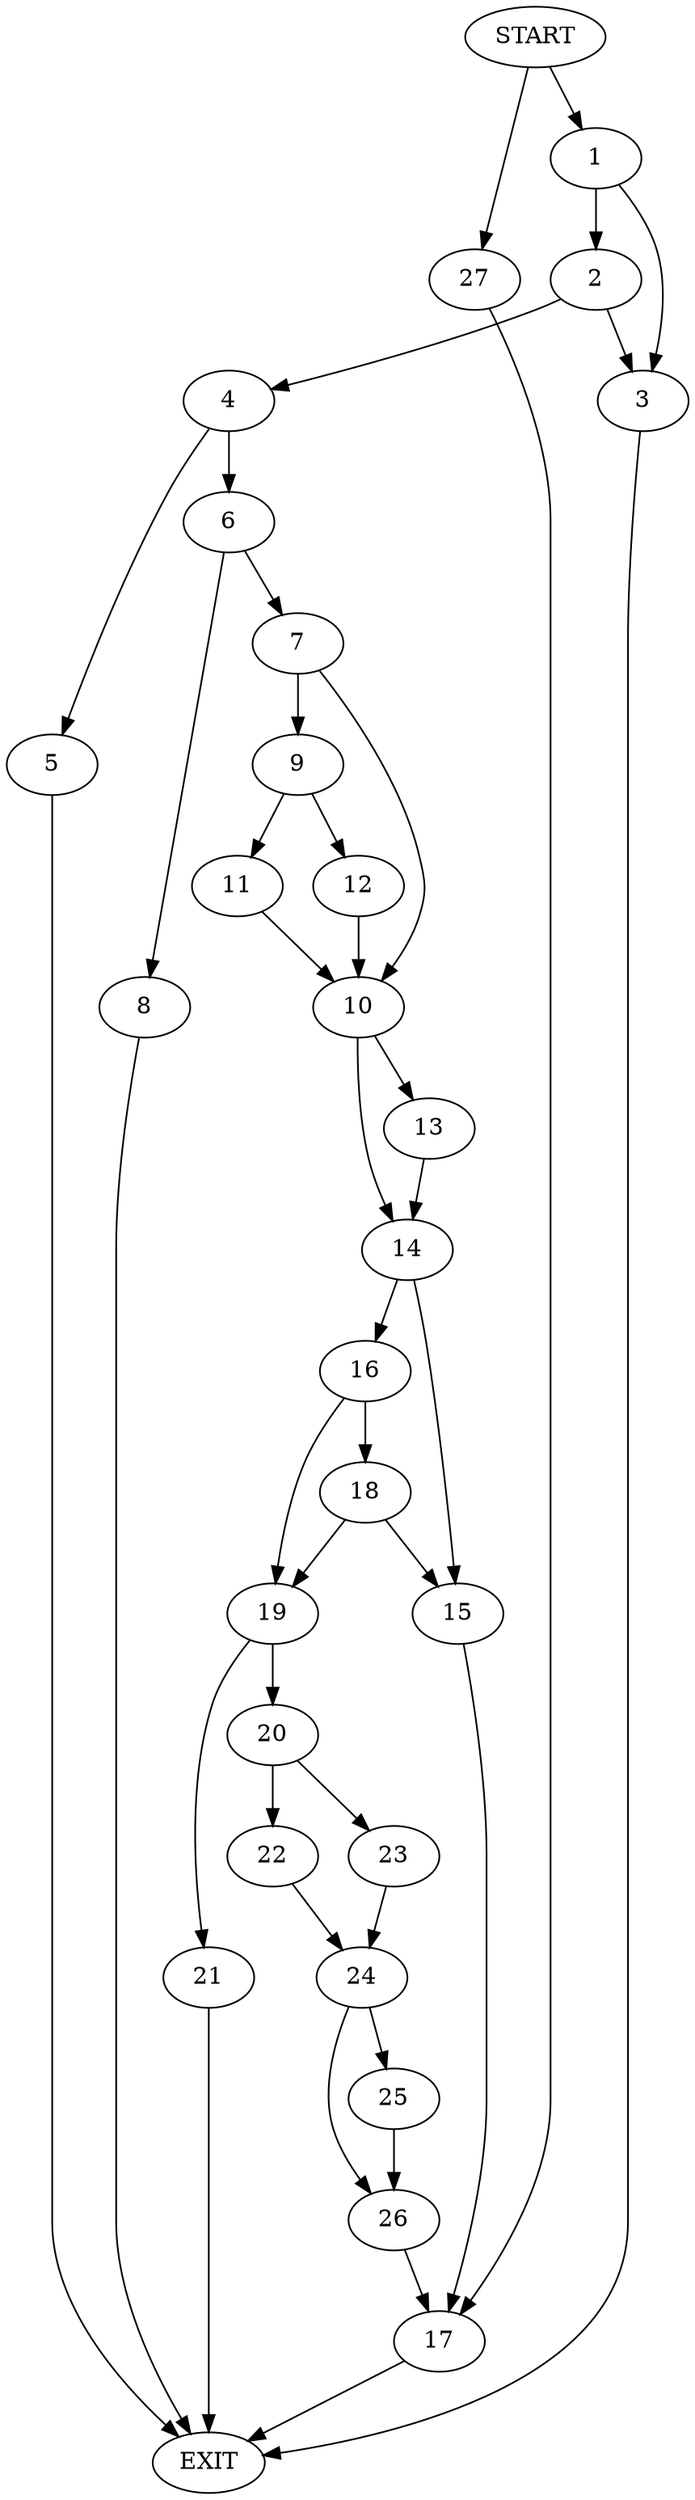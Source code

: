 digraph {
0 [label="START"]
28 [label="EXIT"]
0 -> 1
1 -> 2
1 -> 3
3 -> 28
2 -> 3
2 -> 4
4 -> 5
4 -> 6
6 -> 7
6 -> 8
5 -> 28
8 -> 28
7 -> 9
7 -> 10
9 -> 11
9 -> 12
10 -> 13
10 -> 14
11 -> 10
12 -> 10
13 -> 14
14 -> 15
14 -> 16
15 -> 17
16 -> 18
16 -> 19
18 -> 15
18 -> 19
19 -> 20
19 -> 21
17 -> 28
20 -> 22
20 -> 23
21 -> 28
23 -> 24
22 -> 24
24 -> 25
24 -> 26
25 -> 26
26 -> 17
0 -> 27
27 -> 17
}
